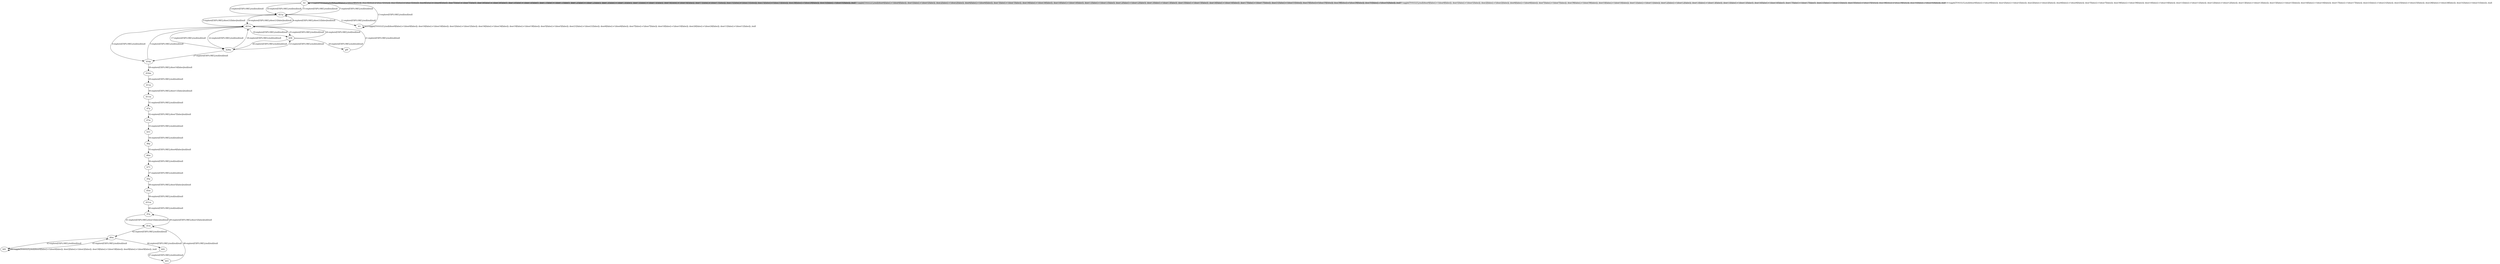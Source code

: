# Total number of goals covered by this test: 1
# b93 --> d1m

digraph g {
"b2" -> "b2" [label = "1-toggle[TOGGLE];/null/door0[false]:=!(door0[false]); door1[false]:=!(door1[false]); door2[false]:=!(door2[false]); door6[false]:=!(door6[false]); door7[false]:=!(door7[false]); door39[false]:=!(door39[false]); door10[false]:=!(door10[false]); door11[false]:=!(door11[false]); door12[false]:=!(door12[false]); door13[false]:=!(door13[false]); door15[false]:=!(door15[false]); door16[false]:=!(door16[false]); door17[false]:=!(door17[false]); door21[false]:=!(door21[false]); door25[false]:=!(door25[false]); door28[false]:=!(door28[false]); door31[false]:=!(door31[false]); /null"];
"b2" -> "d21p" [label = "2-explore[EXPLORE];/null/null/null"];
"d21p" -> "d21m" [label = "3-explore[EXPLORE];/door21[false]/null/null"];
"d21m" -> "d16p" [label = "4-explore[EXPLORE];/null/null/null"];
"d16p" -> "d21m" [label = "5-explore[EXPLORE];/null/null/null"];
"d21m" -> "d21p" [label = "6-explore[EXPLORE];/door21[false]/null/null"];
"d21p" -> "b2" [label = "7-explore[EXPLORE];/null/null/null"];
"b2" -> "b2" [label = "8-toggle[TOGGLE];/null/door0[false]:=!(door0[false]); door1[false]:=!(door1[false]); door2[false]:=!(door2[false]); door6[false]:=!(door6[false]); door7[false]:=!(door7[false]); door39[false]:=!(door39[false]); door10[false]:=!(door10[false]); door11[false]:=!(door11[false]); door12[false]:=!(door12[false]); door13[false]:=!(door13[false]); door15[false]:=!(door15[false]); door16[false]:=!(door16[false]); door17[false]:=!(door17[false]); door21[false]:=!(door21[false]); door25[false]:=!(door25[false]); door28[false]:=!(door28[false]); door31[false]:=!(door31[false]); /null"];
"b2" -> "b2" [label = "9-toggle[TOGGLE];/null/door0[false]:=!(door0[false]); door1[false]:=!(door1[false]); door2[false]:=!(door2[false]); door6[false]:=!(door6[false]); door7[false]:=!(door7[false]); door39[false]:=!(door39[false]); door10[false]:=!(door10[false]); door11[false]:=!(door11[false]); door12[false]:=!(door12[false]); door13[false]:=!(door13[false]); door15[false]:=!(door15[false]); door16[false]:=!(door16[false]); door17[false]:=!(door17[false]); door21[false]:=!(door21[false]); door25[false]:=!(door25[false]); door28[false]:=!(door28[false]); door31[false]:=!(door31[false]); /null"];
"b2" -> "d21p" [label = "10-explore[EXPLORE];/null/null/null"];
"d21p" -> "b3" [label = "11-explore[EXPLORE];/null/null/null"];
"b3" -> "b3" [label = "12-toggle[TOGGLE];/null/door0[false]:=!(door0[false]); door16[false]:=!(door16[false]); door1[false]:=!(door1[false]); door34[false]:=!(door34[false]); door19[false]:=!(door19[false]); door5[false]:=!(door5[false]); door21[false]:=!(door21[false]); door6[false]:=!(door6[false]); door7[false]:=!(door7[false]); door10[false]:=!(door10[false]); door26[false]:=!(door26[false]); door11[false]:=!(door11[false]); /null"];
"b3" -> "b2" [label = "13-explore[EXPLORE];/null/null/null"];
"b2" -> "b2" [label = "14-toggle[TOGGLE];/null/door0[false]:=!(door0[false]); door1[false]:=!(door1[false]); door2[false]:=!(door2[false]); door6[false]:=!(door6[false]); door7[false]:=!(door7[false]); door39[false]:=!(door39[false]); door10[false]:=!(door10[false]); door11[false]:=!(door11[false]); door12[false]:=!(door12[false]); door13[false]:=!(door13[false]); door15[false]:=!(door15[false]); door16[false]:=!(door16[false]); door17[false]:=!(door17[false]); door21[false]:=!(door21[false]); door25[false]:=!(door25[false]); door28[false]:=!(door28[false]); door31[false]:=!(door31[false]); /null"];
"b2" -> "d21p" [label = "15-explore[EXPLORE];/null/null/null"];
"d21p" -> "d21m" [label = "16-explore[EXPLORE];/door21[false]/null/null"];
"d21m" -> "d28m" [label = "17-explore[EXPLORE];/null/null/null"];
"d28m" -> "d21m" [label = "18-explore[EXPLORE];/null/null/null"];
"d21m" -> "b58" [label = "19-explore[EXPLORE];/null/null/null"];
"b58" -> "gf9" [label = "20-explore[EXPLORE];/null/null/null"];
"gf9" -> "d21m" [label = "21-explore[EXPLORE];/null/null/null"];
"d21m" -> "d28m" [label = "22-explore[EXPLORE];/null/null/null"];
"d28m" -> "b58" [label = "23-explore[EXPLORE];/null/null/null"];
"b58" -> "d21m" [label = "24-explore[EXPLORE];/null/null/null"];
"d21m" -> "b58" [label = "25-explore[EXPLORE];/null/null/null"];
"b58" -> "d28m" [label = "26-explore[EXPLORE];/null/null/null"];
"d28m" -> "d16p" [label = "27-explore[EXPLORE];/null/null/null"];
"d16p" -> "d16m" [label = "28-explore[EXPLORE];/door16[false]/null/null"];
"d16m" -> "d11p" [label = "29-explore[EXPLORE];/null/null/null"];
"d11p" -> "d11m" [label = "30-explore[EXPLORE];/door11[false]/null/null"];
"d11m" -> "d7p" [label = "31-explore[EXPLORE];/null/null/null"];
"d7p" -> "d7m" [label = "32-explore[EXPLORE];/door7[false]/null/null"];
"d7m" -> "b53" [label = "33-explore[EXPLORE];/null/null/null"];
"b53" -> "d6p" [label = "34-explore[EXPLORE];/null/null/null"];
"d6p" -> "d6m" [label = "35-explore[EXPLORE];/door6[false]/null/null"];
"d6m" -> "b73" [label = "36-explore[EXPLORE];/null/null/null"];
"b73" -> "d5p" [label = "37-explore[EXPLORE];/null/null/null"];
"d5p" -> "d5m" [label = "38-explore[EXPLORE];/door5[false]/null/null"];
"d5m" -> "d31m" [label = "39-explore[EXPLORE];/null/null/null"];
"d31m" -> "d1p" [label = "40-explore[EXPLORE];/null/null/null"];
"d1p" -> "d1m" [label = "41-explore[EXPLORE];/door1[false]/null/null"];
"d1m" -> "d0m" [label = "42-explore[EXPLORE];/null/null/null"];
"d0m" -> "b91" [label = "43-explore[EXPLORE];/null/null/null"];
"b91" -> "b91" [label = "44-toggle[TOGGLE];/null/door0[false]:=!(door0[false]); door2[false]:=!(door2[false]); door18[false]:=!(door18[false]); door9[false]:=!(door9[false]); /null"];
"b91" -> "d0m" [label = "45-explore[EXPLORE];/null/null/null"];
"d0m" -> "b92" [label = "46-explore[EXPLORE];/null/null/null"];
"b92" -> "b93" [label = "47-explore[EXPLORE];/null/null/null"];
"b93" -> "d1m" [label = "48-explore[EXPLORE];/null/null/null"];
"d1m" -> "d1p" [label = "49-explore[EXPLORE];/door1[false]/null/null"];
}